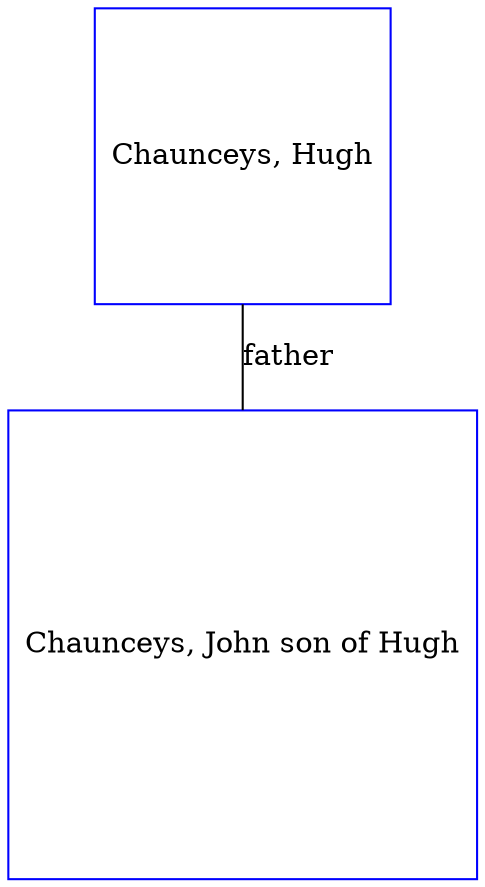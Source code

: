 digraph D {
    edge [dir=none];    node [shape=box];    "017703"   [label="Chaunceys, Hugh", shape=box, regular=1, color="blue"] ;
"017702"   [label="Chaunceys, John son of Hugh", shape=box, regular=1, color="blue"] ;
017703->017702 [label="father",arrowsize=0.0]; 
}